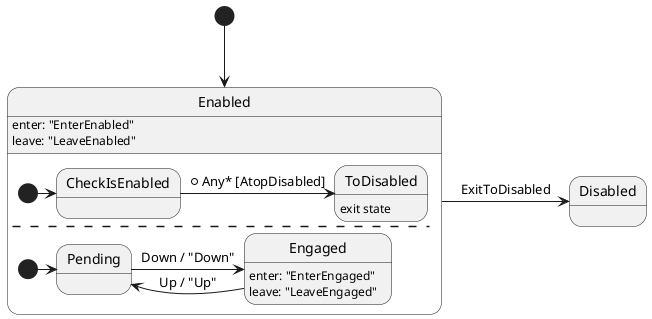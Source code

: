 @startuml
[*] --> Enabled

state Enabled: enter: "EnterEnabled"
state Enabled: leave: "LeaveEnabled"
state Enabled {
    [*] -> CheckIsEnabled

    state ToDisabled: exit state
    CheckIsEnabled -> ToDisabled: *Any* [AtopDisabled]

    --
    [*] -> Pending
    Pending -> Engaged: Down / "Down"
    Engaged -> Pending: Up / "Up"

    state Engaged: enter: "EnterEngaged"
    state Engaged: leave: "LeaveEngaged"
}

Enabled -> Disabled: ExitToDisabled
@enduml